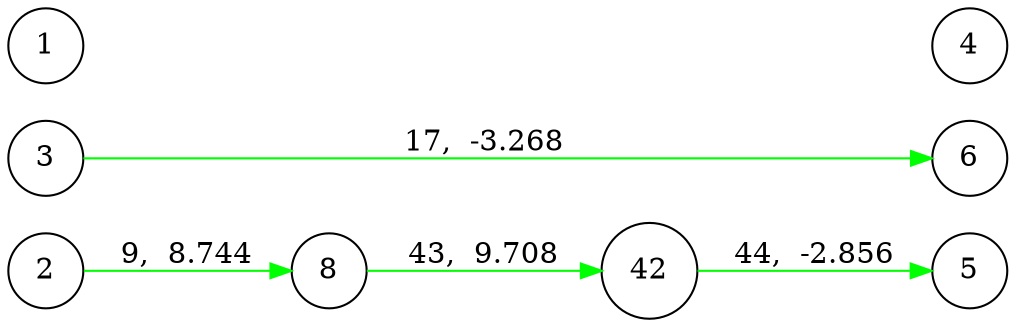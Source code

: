 digraph {
	rankdir=LR;
	node [shape=circle];
	2->8[color=green,label="9,  8.744",penwidth=1.0];
	3->6[color=green,label="17,  -3.268",penwidth=1.0];
	{rank=same; 1, 2, 3}
	8->42[color=green,label="43,  9.708",penwidth=1.0];
	{rank=same; 8}
	42->5[color=green,label="44,  -2.856",penwidth=1.0];
	{rank=same; 42}
	{rank=same; 4, 5, 6}
}